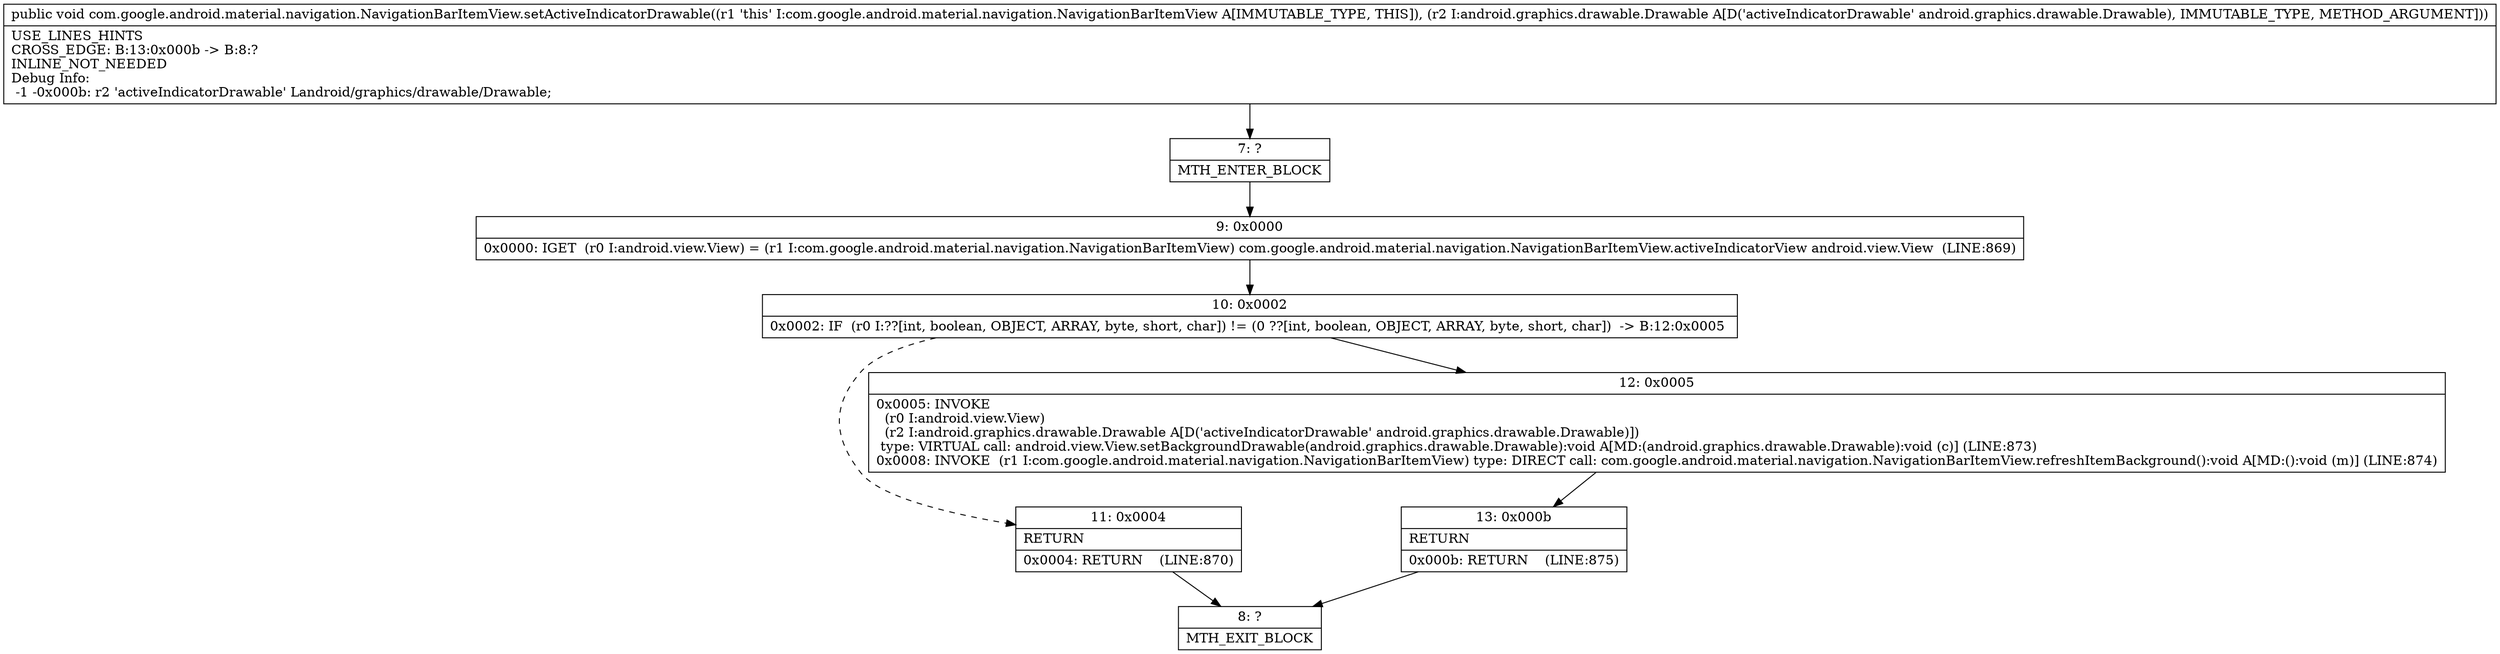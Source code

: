 digraph "CFG forcom.google.android.material.navigation.NavigationBarItemView.setActiveIndicatorDrawable(Landroid\/graphics\/drawable\/Drawable;)V" {
Node_7 [shape=record,label="{7\:\ ?|MTH_ENTER_BLOCK\l}"];
Node_9 [shape=record,label="{9\:\ 0x0000|0x0000: IGET  (r0 I:android.view.View) = (r1 I:com.google.android.material.navigation.NavigationBarItemView) com.google.android.material.navigation.NavigationBarItemView.activeIndicatorView android.view.View  (LINE:869)\l}"];
Node_10 [shape=record,label="{10\:\ 0x0002|0x0002: IF  (r0 I:??[int, boolean, OBJECT, ARRAY, byte, short, char]) != (0 ??[int, boolean, OBJECT, ARRAY, byte, short, char])  \-\> B:12:0x0005 \l}"];
Node_11 [shape=record,label="{11\:\ 0x0004|RETURN\l|0x0004: RETURN    (LINE:870)\l}"];
Node_8 [shape=record,label="{8\:\ ?|MTH_EXIT_BLOCK\l}"];
Node_12 [shape=record,label="{12\:\ 0x0005|0x0005: INVOKE  \l  (r0 I:android.view.View)\l  (r2 I:android.graphics.drawable.Drawable A[D('activeIndicatorDrawable' android.graphics.drawable.Drawable)])\l type: VIRTUAL call: android.view.View.setBackgroundDrawable(android.graphics.drawable.Drawable):void A[MD:(android.graphics.drawable.Drawable):void (c)] (LINE:873)\l0x0008: INVOKE  (r1 I:com.google.android.material.navigation.NavigationBarItemView) type: DIRECT call: com.google.android.material.navigation.NavigationBarItemView.refreshItemBackground():void A[MD:():void (m)] (LINE:874)\l}"];
Node_13 [shape=record,label="{13\:\ 0x000b|RETURN\l|0x000b: RETURN    (LINE:875)\l}"];
MethodNode[shape=record,label="{public void com.google.android.material.navigation.NavigationBarItemView.setActiveIndicatorDrawable((r1 'this' I:com.google.android.material.navigation.NavigationBarItemView A[IMMUTABLE_TYPE, THIS]), (r2 I:android.graphics.drawable.Drawable A[D('activeIndicatorDrawable' android.graphics.drawable.Drawable), IMMUTABLE_TYPE, METHOD_ARGUMENT]))  | USE_LINES_HINTS\lCROSS_EDGE: B:13:0x000b \-\> B:8:?\lINLINE_NOT_NEEDED\lDebug Info:\l  \-1 \-0x000b: r2 'activeIndicatorDrawable' Landroid\/graphics\/drawable\/Drawable;\l}"];
MethodNode -> Node_7;Node_7 -> Node_9;
Node_9 -> Node_10;
Node_10 -> Node_11[style=dashed];
Node_10 -> Node_12;
Node_11 -> Node_8;
Node_12 -> Node_13;
Node_13 -> Node_8;
}

